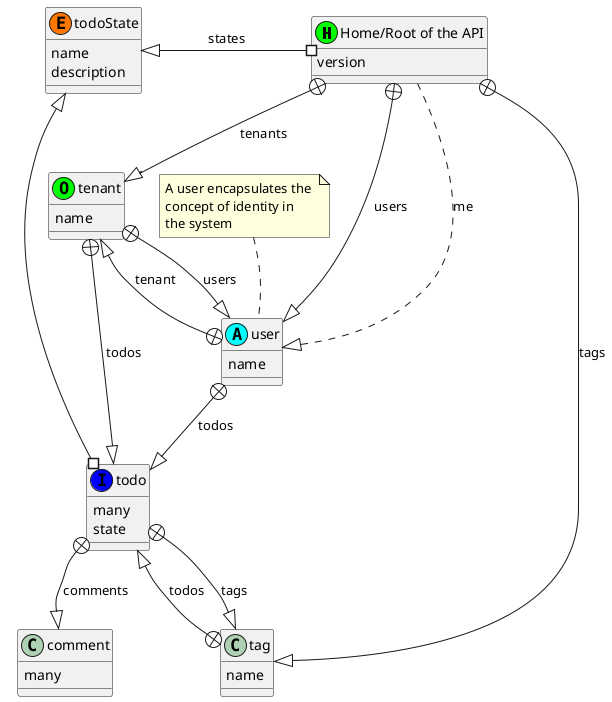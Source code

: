 Todo network of data resource types:

@startuml

class home as "Home/Root of the API" <<H, #00FF00) >>
home : version
home +--|> tenant : tenants
home +--|> tag : tags
home #-left-|> todoState : states
home .--|> user : me
home +--|> user : users

class tag as "tag"
tag : name
tag +--|> todo : todos

class tenant as "tenant"  <<O, #00FF00) >>
tenant : name
tenant +--|> user : users
tenant +--|> todo : todos


class todo as "todo"   <<I, #0000FF) >>
todo : many
todo : state
todo #--|> todoState
todo +--|> comment : comments
todo +--|> tag : tags

class comment as "comment"
comment : many

'
' Integration Support
' =================== 
'

class user as "User"  <<A, #00FFFF) >>
note top
  A user encapsulates the 
  concept of identity in 
  the system 
end note
user : name
user +--|> tenant : tenant
user +--|> todo : todos


'
' Enumeration resources
' =====================
'

class todoState  as "Todo States (enum)" <<E, #FF7700) >>
todoState : name
todoState : description


@enduml